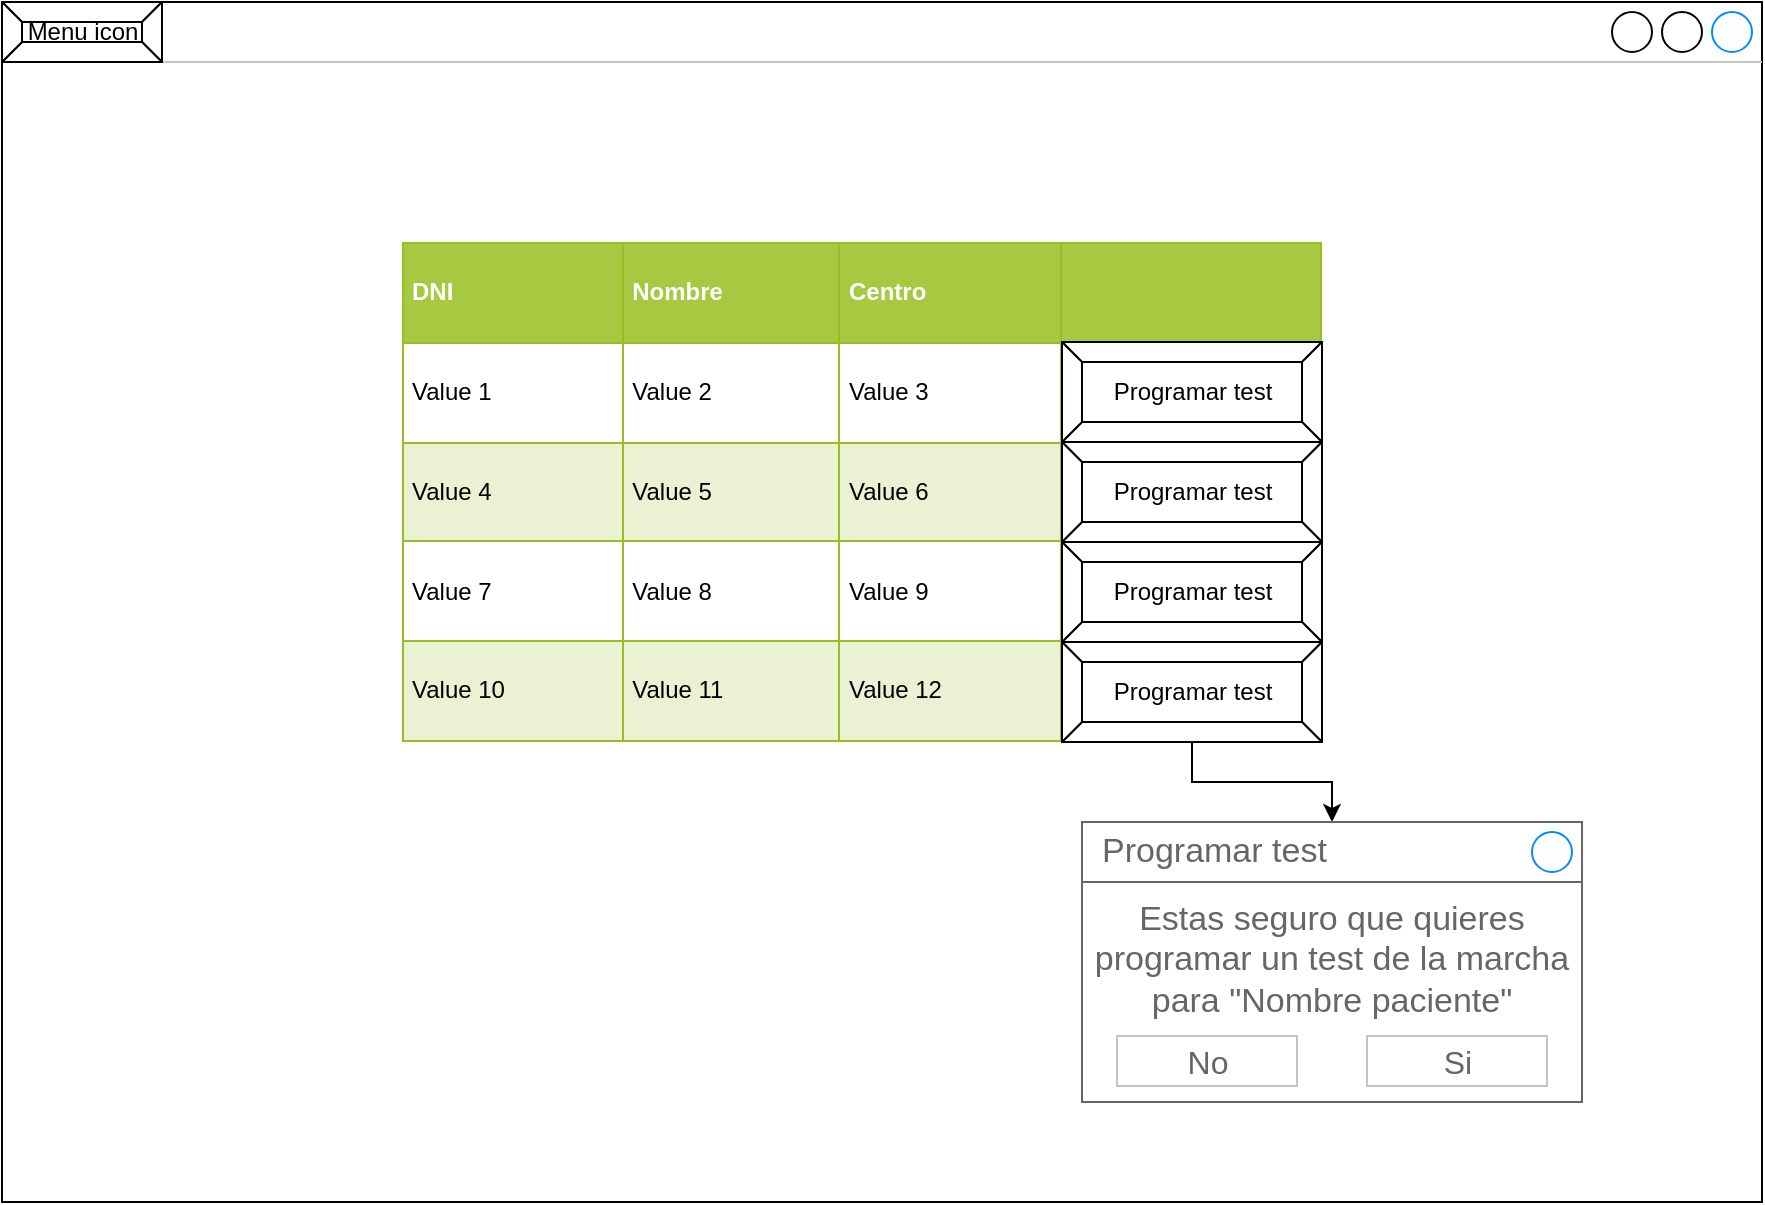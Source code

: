 <mxfile version="17.5.0" type="github">
  <diagram id="T2zNyDhyfhEta7jth-NB" name="Page-1">
    <mxGraphModel dx="1350" dy="793" grid="1" gridSize="10" guides="1" tooltips="1" connect="1" arrows="1" fold="1" page="1" pageScale="1" pageWidth="1100" pageHeight="850" math="0" shadow="0">
      <root>
        <mxCell id="0" />
        <mxCell id="1" parent="0" />
        <mxCell id="uVW6rR8O0Uw4w95UFV8_-5" value="&lt;div&gt;&lt;br&gt;&lt;/div&gt;" style="strokeWidth=1;shadow=0;dashed=0;align=center;html=1;shape=mxgraph.mockup.containers.window;align=left;verticalAlign=top;spacingLeft=8;strokeColor2=#008cff;strokeColor3=#c4c4c4;fontColor=#666666;mainText=;fontSize=17;labelBackgroundColor=none;" parent="1" vertex="1">
          <mxGeometry x="120" y="80" width="880" height="600" as="geometry" />
        </mxCell>
        <mxCell id="uVW6rR8O0Uw4w95UFV8_-13" value="&lt;table style=&quot;width: 100% ; height: 100% ; border-collapse: collapse&quot; width=&quot;100%&quot; cellpadding=&quot;4&quot; border=&quot;1&quot;&gt;&lt;tbody&gt;&lt;tr style=&quot;background-color: #a7c942 ; color: #ffffff ; border: 1px solid #98bf21&quot;&gt;&lt;th align=&quot;left&quot;&gt;DNI&lt;span style=&quot;white-space: pre&quot;&gt; &lt;/span&gt;&lt;/th&gt;&lt;th align=&quot;left&quot;&gt;Nombre&lt;/th&gt;&lt;th align=&quot;left&quot;&gt;Centro&lt;/th&gt;&lt;td&gt;&amp;nbsp;&amp;nbsp;&amp;nbsp;&amp;nbsp;&amp;nbsp;&amp;nbsp;&amp;nbsp;&amp;nbsp;&amp;nbsp;&amp;nbsp;&amp;nbsp;&amp;nbsp;&amp;nbsp;&amp;nbsp;&amp;nbsp;&amp;nbsp;&amp;nbsp; &lt;br&gt;&lt;/td&gt;&lt;/tr&gt;&lt;tr style=&quot;border: 1px solid #98bf21&quot;&gt;&lt;td&gt;Value 1&lt;/td&gt;&lt;td&gt;Value 2&lt;/td&gt;&lt;td&gt;Value 3&lt;/td&gt;&lt;td&gt;&lt;br&gt;&lt;/td&gt;&lt;/tr&gt;&lt;tr style=&quot;background-color: #eaf2d3 ; border: 1px solid #98bf21&quot;&gt;&lt;td&gt;Value 4&lt;/td&gt;&lt;td&gt;Value 5&lt;/td&gt;&lt;td&gt;Value 6&lt;/td&gt;&lt;td&gt;&lt;br&gt;&lt;/td&gt;&lt;/tr&gt;&lt;tr style=&quot;border: 1px solid #98bf21&quot;&gt;&lt;td&gt;Value 7&lt;/td&gt;&lt;td&gt;Value 8&lt;/td&gt;&lt;td&gt;Value 9&lt;/td&gt;&lt;td&gt;&lt;br&gt;&lt;/td&gt;&lt;/tr&gt;&lt;tr style=&quot;background-color: #eaf2d3 ; border: 1px solid #98bf21&quot;&gt;&lt;td&gt;Value 10&lt;/td&gt;&lt;td&gt;Value 11&lt;/td&gt;&lt;td&gt;Value 12&lt;/td&gt;&lt;td&gt;&lt;br&gt;&lt;/td&gt;&lt;/tr&gt;&lt;/tbody&gt;&lt;/table&gt;" style="text;html=1;overflow=fill;rounded=0;" parent="1" vertex="1">
          <mxGeometry x="320" y="200" width="460" height="250" as="geometry" />
        </mxCell>
        <mxCell id="uVW6rR8O0Uw4w95UFV8_-14" value="Programar test" style="labelPosition=center;verticalLabelPosition=middle;align=center;html=1;shape=mxgraph.basic.button;dx=10;" parent="1" vertex="1">
          <mxGeometry x="650" y="250" width="130" height="50" as="geometry" />
        </mxCell>
        <mxCell id="uVW6rR8O0Uw4w95UFV8_-15" value="Programar test" style="labelPosition=center;verticalLabelPosition=middle;align=center;html=1;shape=mxgraph.basic.button;dx=10;" parent="1" vertex="1">
          <mxGeometry x="650" y="300" width="130" height="50" as="geometry" />
        </mxCell>
        <mxCell id="uVW6rR8O0Uw4w95UFV8_-16" value="Programar test" style="labelPosition=center;verticalLabelPosition=middle;align=center;html=1;shape=mxgraph.basic.button;dx=10;" parent="1" vertex="1">
          <mxGeometry x="650" y="350" width="130" height="50" as="geometry" />
        </mxCell>
        <mxCell id="ElKUEzwXR1N5ssVvkXIz-6" style="edgeStyle=orthogonalEdgeStyle;rounded=0;orthogonalLoop=1;jettySize=auto;html=1;" edge="1" parent="1" source="uVW6rR8O0Uw4w95UFV8_-17" target="ElKUEzwXR1N5ssVvkXIz-2">
          <mxGeometry relative="1" as="geometry" />
        </mxCell>
        <mxCell id="uVW6rR8O0Uw4w95UFV8_-17" value="Programar test" style="labelPosition=center;verticalLabelPosition=middle;align=center;html=1;shape=mxgraph.basic.button;dx=10;" parent="1" vertex="1">
          <mxGeometry x="650" y="400" width="130" height="50" as="geometry" />
        </mxCell>
        <mxCell id="5gWp_a704HSa0MHdzhK0-1" value="Menu icon" style="labelPosition=center;verticalLabelPosition=middle;align=center;html=1;shape=mxgraph.basic.button;dx=10;" parent="1" vertex="1">
          <mxGeometry x="120" y="80" width="80" height="30" as="geometry" />
        </mxCell>
        <mxCell id="ElKUEzwXR1N5ssVvkXIz-1" value="Estas seguro que quieres programar un test de la marcha para &quot;Nombre paciente&quot;" style="strokeWidth=1;shadow=0;dashed=0;align=center;html=1;shape=mxgraph.mockup.containers.rrect;rSize=0;strokeColor=#666666;fontColor=#666666;fontSize=17;verticalAlign=top;whiteSpace=wrap;fillColor=#ffffff;spacingTop=32;" vertex="1" parent="1">
          <mxGeometry x="660" y="490" width="250" height="140" as="geometry" />
        </mxCell>
        <mxCell id="ElKUEzwXR1N5ssVvkXIz-2" value="Programar test" style="strokeWidth=1;shadow=0;dashed=0;align=center;html=1;shape=mxgraph.mockup.containers.rrect;rSize=0;fontSize=17;fontColor=#666666;strokeColor=#666666;align=left;spacingLeft=8;fillColor=none;resizeWidth=1;" vertex="1" parent="ElKUEzwXR1N5ssVvkXIz-1">
          <mxGeometry width="250" height="30" relative="1" as="geometry" />
        </mxCell>
        <mxCell id="ElKUEzwXR1N5ssVvkXIz-3" value="" style="shape=ellipse;strokeColor=#008cff;resizable=0;fillColor=none;html=1;" vertex="1" parent="ElKUEzwXR1N5ssVvkXIz-2">
          <mxGeometry x="1" y="0.5" width="20" height="20" relative="1" as="geometry">
            <mxPoint x="-25" y="-10" as="offset" />
          </mxGeometry>
        </mxCell>
        <mxCell id="ElKUEzwXR1N5ssVvkXIz-4" value="No" style="strokeWidth=1;shadow=0;dashed=0;align=center;html=1;shape=mxgraph.mockup.containers.rrect;rSize=0;fontSize=16;fontColor=#666666;strokeColor=#c4c4c4;whiteSpace=wrap;fillColor=none;" vertex="1" parent="ElKUEzwXR1N5ssVvkXIz-1">
          <mxGeometry x="0.25" y="1" width="90" height="25" relative="1" as="geometry">
            <mxPoint x="-45" y="-33" as="offset" />
          </mxGeometry>
        </mxCell>
        <mxCell id="ElKUEzwXR1N5ssVvkXIz-5" value="Si" style="strokeWidth=1;shadow=0;dashed=0;align=center;html=1;shape=mxgraph.mockup.containers.rrect;rSize=0;fontSize=16;fontColor=#666666;strokeColor=#c4c4c4;whiteSpace=wrap;fillColor=none;" vertex="1" parent="ElKUEzwXR1N5ssVvkXIz-1">
          <mxGeometry x="0.75" y="1" width="90" height="25" relative="1" as="geometry">
            <mxPoint x="-45" y="-33" as="offset" />
          </mxGeometry>
        </mxCell>
      </root>
    </mxGraphModel>
  </diagram>
</mxfile>
